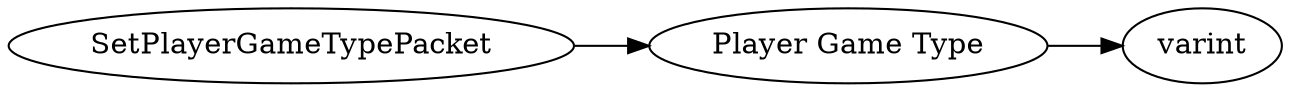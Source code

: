 digraph "SetPlayerGameTypePacket" {
rankdir = LR
0
0 -> 1
1 -> 2

0 [label="SetPlayerGameTypePacket",comment="name: \"SetPlayerGameTypePacket\", typeName: \"\", id: 0, branchId: 62, recurseId: -1, attributes: 0, notes: \"\""];
1 [label="Player Game Type",comment="name: \"Player Game Type\", typeName: \"\", id: 1, branchId: 0, recurseId: -1, attributes: 0, notes: \"\""];
2 [label="varint",comment="name: \"varint\", typeName: \"\", id: 2, branchId: 0, recurseId: -1, attributes: 512, notes: \"\""];
{ rank = max;2}

}

